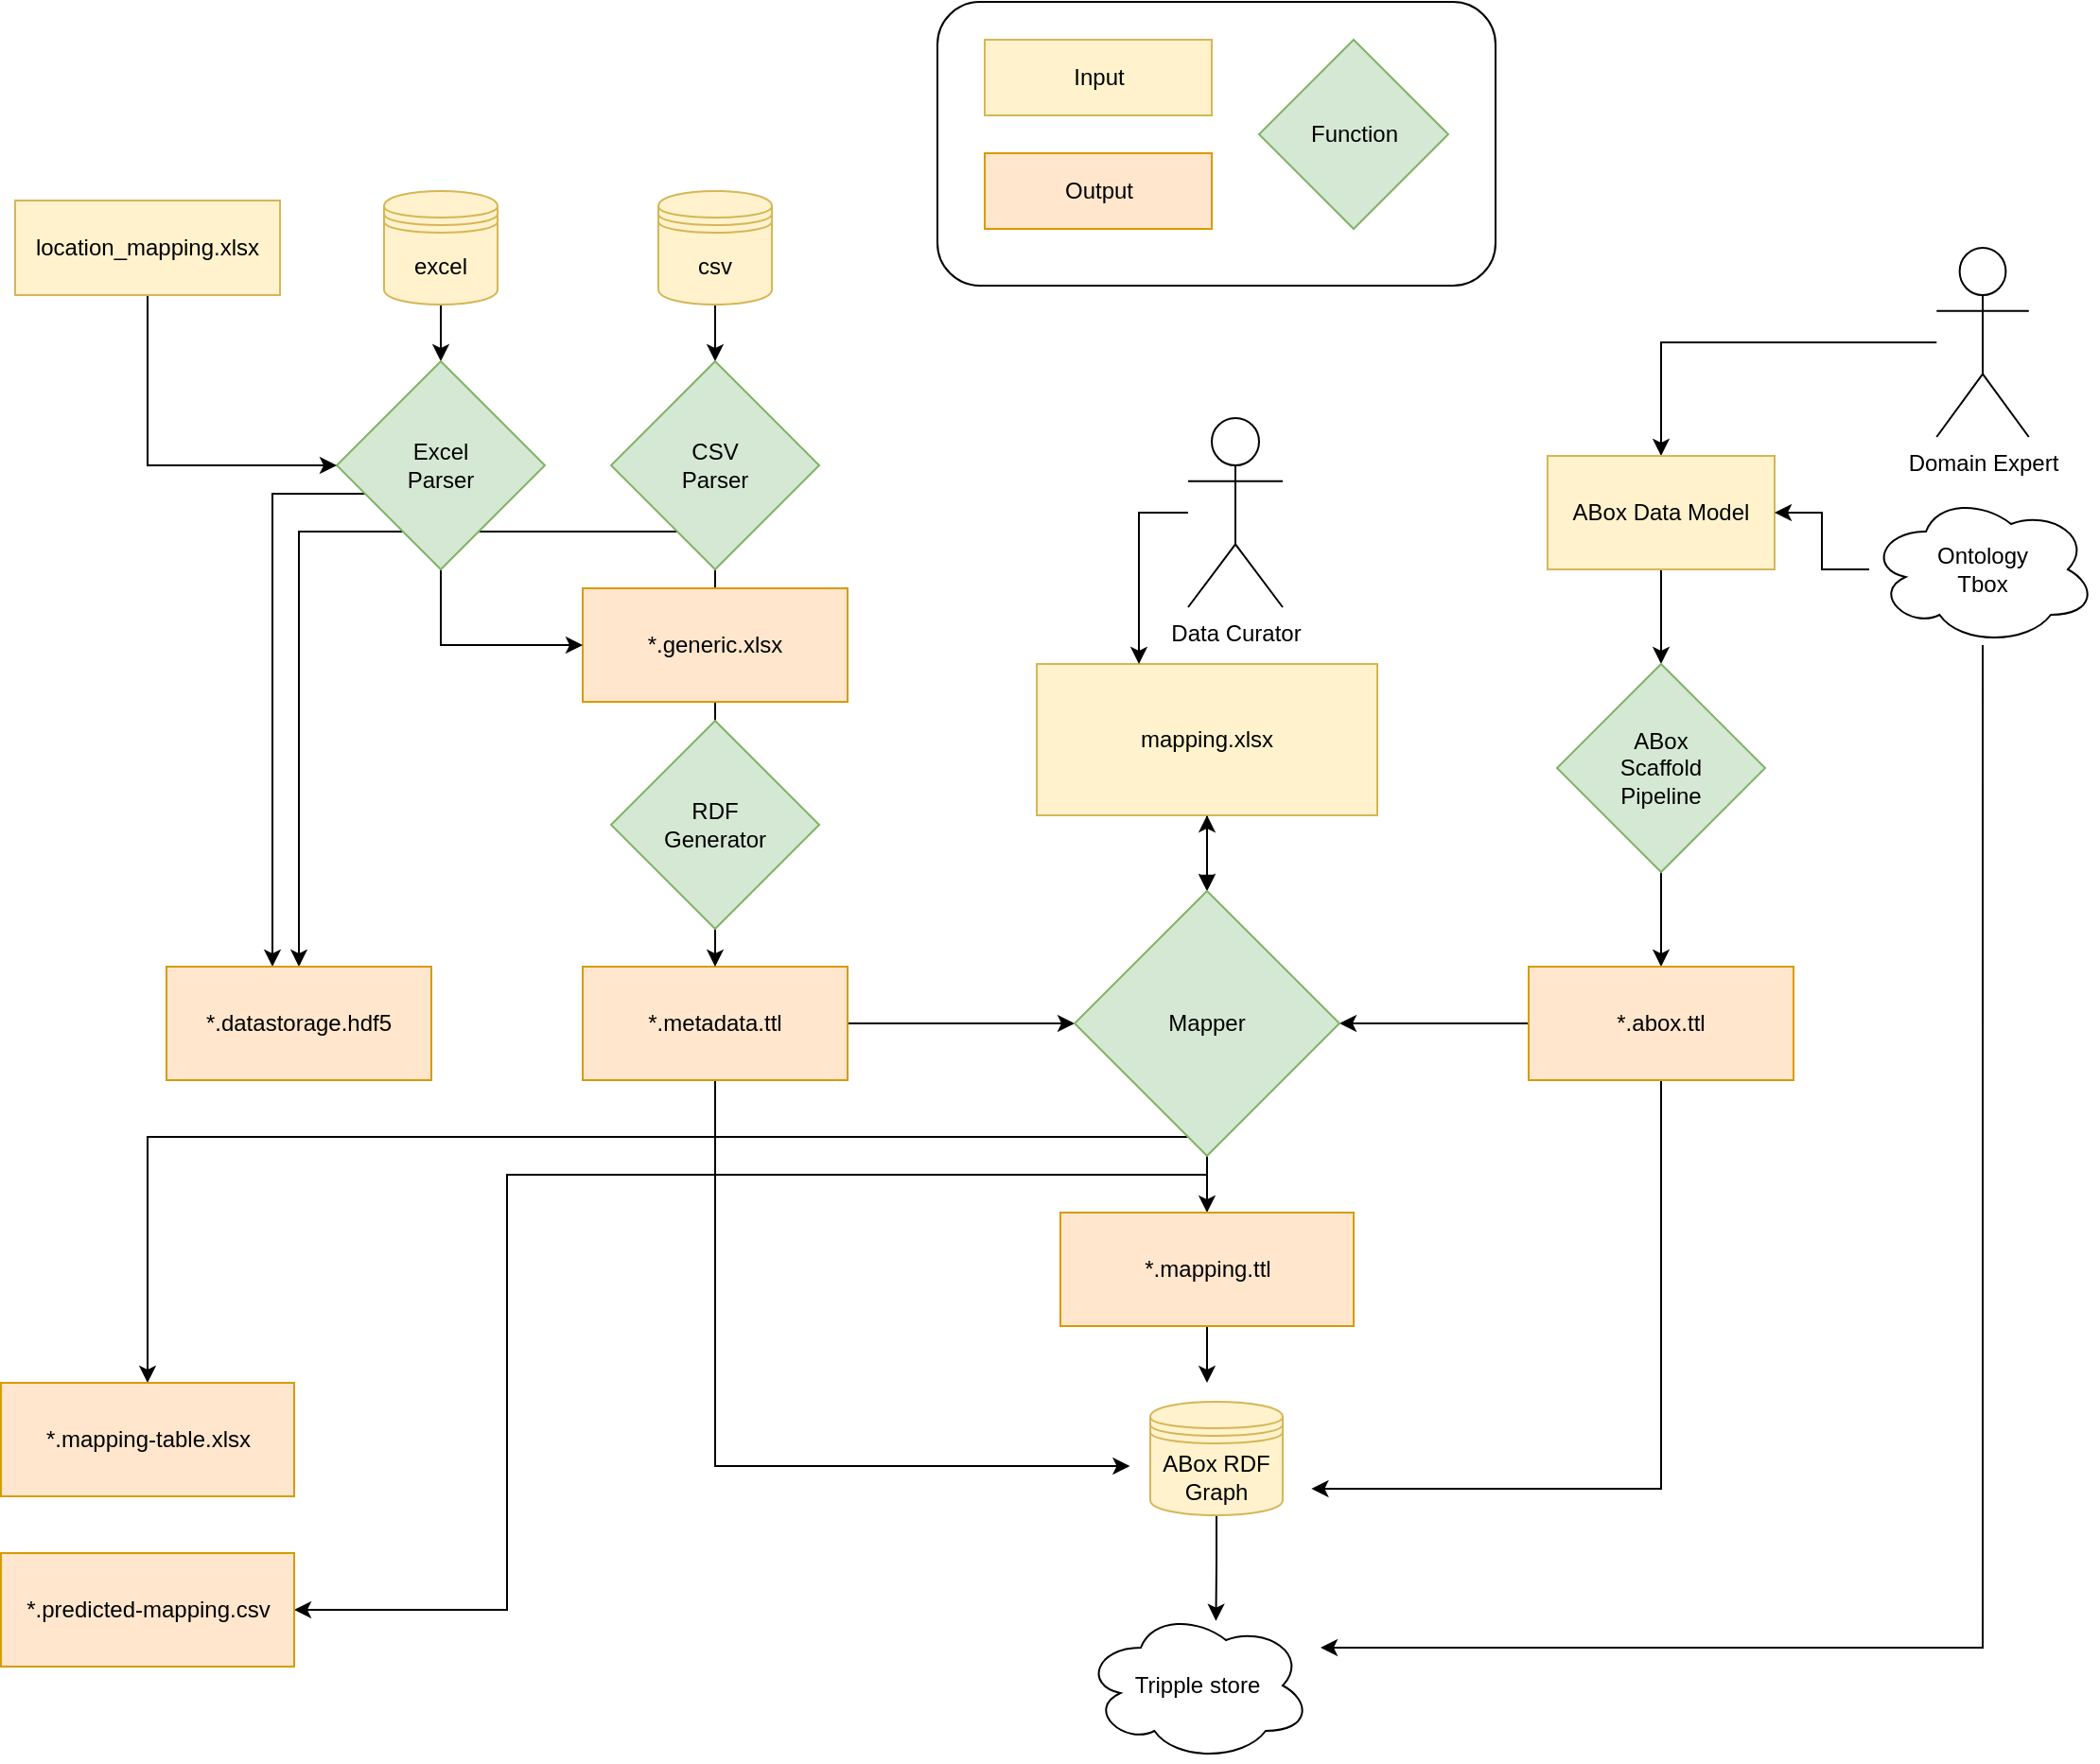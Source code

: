 <mxfile version="17.3.0" type="device"><diagram id="QXUATzbZdyDOHXxU-Kp3" name="Page-1"><mxGraphModel dx="2280" dy="2048" grid="1" gridSize="10" guides="1" tooltips="1" connect="1" arrows="1" fold="1" page="1" pageScale="1" pageWidth="850" pageHeight="1100" math="0" shadow="0"><root><mxCell id="0"/><mxCell id="1" parent="0"/><mxCell id="IBxHB7pxuinkXVKoKDwu-6" value="" style="rounded=1;whiteSpace=wrap;html=1;" vertex="1" parent="1"><mxGeometry x="227.5" y="-120" width="295" height="150" as="geometry"/></mxCell><mxCell id="Oj-j4Ao-y3lhEk5Ltxq4-9" value="" style="edgeStyle=orthogonalEdgeStyle;rounded=0;orthogonalLoop=1;jettySize=auto;html=1;" parent="1" source="Oj-j4Ao-y3lhEk5Ltxq4-1" target="Oj-j4Ao-y3lhEk5Ltxq4-7" edge="1"><mxGeometry relative="1" as="geometry"/></mxCell><mxCell id="Oj-j4Ao-y3lhEk5Ltxq4-1" value="csv" style="shape=datastore;whiteSpace=wrap;html=1;fillColor=#fff2cc;strokeColor=#d6b656;" parent="1" vertex="1"><mxGeometry x="80" y="-20" width="60" height="60" as="geometry"/></mxCell><mxCell id="Oj-j4Ao-y3lhEk5Ltxq4-24" style="edgeStyle=orthogonalEdgeStyle;rounded=0;orthogonalLoop=1;jettySize=auto;html=1;" parent="1" source="Oj-j4Ao-y3lhEk5Ltxq4-2" target="Oj-j4Ao-y3lhEk5Ltxq4-22" edge="1"><mxGeometry relative="1" as="geometry"/></mxCell><mxCell id="Oj-j4Ao-y3lhEk5Ltxq4-29" style="edgeStyle=orthogonalEdgeStyle;rounded=0;orthogonalLoop=1;jettySize=auto;html=1;entryX=0.16;entryY=0.55;entryDx=0;entryDy=0;entryPerimeter=0;" parent="1" source="Oj-j4Ao-y3lhEk5Ltxq4-2" edge="1"><mxGeometry relative="1" as="geometry"><Array as="points"><mxPoint x="110" y="654"/></Array><mxPoint x="329.2" y="654" as="targetPoint"/></mxGeometry></mxCell><mxCell id="Oj-j4Ao-y3lhEk5Ltxq4-2" value="*.metadata.ttl" style="rounded=0;whiteSpace=wrap;html=1;snapToPoint=1;points=[[0.1,0],[0.2,0],[0.3,0],[0.4,0],[0.5,0],[0.6,0],[0.7,0],[0.8,0],[0.9,0],[0,0.1],[0,0.3],[0,0.5],[0,0.7],[0,0.9],[0.1,1],[0.2,1],[0.3,1],[0.4,1],[0.5,1],[0.6,1],[0.7,1],[0.8,1],[0.9,1],[1,0.1],[1,0.3],[1,0.5],[1,0.7],[1,0.9]];fillColor=#ffe6cc;strokeColor=#d79b00;" parent="1" vertex="1"><mxGeometry x="40" y="390" width="140" height="60" as="geometry"/></mxCell><mxCell id="Oj-j4Ao-y3lhEk5Ltxq4-21" style="edgeStyle=orthogonalEdgeStyle;rounded=0;orthogonalLoop=1;jettySize=auto;html=1;entryX=0.5;entryY=0;entryDx=0;entryDy=0;" parent="1" source="Oj-j4Ao-y3lhEk5Ltxq4-3" target="Oj-j4Ao-y3lhEk5Ltxq4-5" edge="1"><mxGeometry relative="1" as="geometry"/></mxCell><mxCell id="Oj-j4Ao-y3lhEk5Ltxq4-3" value="Domain Expert" style="shape=umlActor;verticalLabelPosition=bottom;verticalAlign=top;html=1;outlineConnect=0;" parent="1" vertex="1"><mxGeometry x="755.63" y="10" width="48.75" height="100" as="geometry"/></mxCell><mxCell id="Oj-j4Ao-y3lhEk5Ltxq4-12" style="edgeStyle=orthogonalEdgeStyle;rounded=0;orthogonalLoop=1;jettySize=auto;html=1;entryX=0.5;entryY=0;entryDx=0;entryDy=0;" parent="1" source="Oj-j4Ao-y3lhEk5Ltxq4-5" target="Oj-j4Ao-y3lhEk5Ltxq4-11" edge="1"><mxGeometry relative="1" as="geometry"/></mxCell><mxCell id="Oj-j4Ao-y3lhEk5Ltxq4-5" value="ABox Data Model" style="rounded=0;whiteSpace=wrap;html=1;snapToPoint=1;points=[[0.1,0],[0.2,0],[0.3,0],[0.4,0],[0.5,0],[0.6,0],[0.7,0],[0.8,0],[0.9,0],[0,0.1],[0,0.3],[0,0.5],[0,0.7],[0,0.9],[0.1,1],[0.2,1],[0.3,1],[0.4,1],[0.5,1],[0.6,1],[0.7,1],[0.8,1],[0.9,1],[1,0.1],[1,0.3],[1,0.5],[1,0.7],[1,0.9]];fillColor=#fff2cc;strokeColor=#d6b656;" parent="1" vertex="1"><mxGeometry x="550" y="120" width="120" height="60" as="geometry"/></mxCell><mxCell id="Oj-j4Ao-y3lhEk5Ltxq4-10" value="" style="edgeStyle=orthogonalEdgeStyle;rounded=0;orthogonalLoop=1;jettySize=auto;html=1;" parent="1" source="Oj-j4Ao-y3lhEk5Ltxq4-7" target="Oj-j4Ao-y3lhEk5Ltxq4-2" edge="1"><mxGeometry relative="1" as="geometry"/></mxCell><mxCell id="0nCgnSdl0W58mqfzJ-fQ-10" style="edgeStyle=orthogonalEdgeStyle;rounded=0;orthogonalLoop=1;jettySize=auto;html=1;entryX=0.5;entryY=0;entryDx=0;entryDy=0;startArrow=none;startFill=0;" parent="1" source="Oj-j4Ao-y3lhEk5Ltxq4-7" target="0nCgnSdl0W58mqfzJ-fQ-8" edge="1"><mxGeometry relative="1" as="geometry"><Array as="points"><mxPoint x="-110" y="160"/></Array></mxGeometry></mxCell><mxCell id="Oj-j4Ao-y3lhEk5Ltxq4-7" value="CSV&lt;br&gt;Parser" style="rhombus;whiteSpace=wrap;html=1;fillColor=#d5e8d4;strokeColor=#82b366;" parent="1" vertex="1"><mxGeometry x="55" y="70" width="110" height="110" as="geometry"/></mxCell><mxCell id="Oj-j4Ao-y3lhEk5Ltxq4-14" style="edgeStyle=orthogonalEdgeStyle;rounded=0;orthogonalLoop=1;jettySize=auto;html=1;" parent="1" source="Oj-j4Ao-y3lhEk5Ltxq4-11" target="Oj-j4Ao-y3lhEk5Ltxq4-13" edge="1"><mxGeometry relative="1" as="geometry"/></mxCell><mxCell id="Oj-j4Ao-y3lhEk5Ltxq4-11" value="ABox&lt;br&gt;Scaffold&lt;br&gt;Pipeline" style="rhombus;whiteSpace=wrap;html=1;fillColor=#d5e8d4;strokeColor=#82b366;" parent="1" vertex="1"><mxGeometry x="555" y="230" width="110" height="110" as="geometry"/></mxCell><mxCell id="Oj-j4Ao-y3lhEk5Ltxq4-25" style="edgeStyle=orthogonalEdgeStyle;rounded=0;orthogonalLoop=1;jettySize=auto;html=1;entryX=1;entryY=0.5;entryDx=0;entryDy=0;" parent="1" source="Oj-j4Ao-y3lhEk5Ltxq4-13" target="Oj-j4Ao-y3lhEk5Ltxq4-22" edge="1"><mxGeometry relative="1" as="geometry"/></mxCell><mxCell id="Oj-j4Ao-y3lhEk5Ltxq4-31" style="edgeStyle=orthogonalEdgeStyle;rounded=0;orthogonalLoop=1;jettySize=auto;html=1;entryX=0.96;entryY=0.7;entryDx=0;entryDy=0;entryPerimeter=0;" parent="1" source="Oj-j4Ao-y3lhEk5Ltxq4-13" edge="1"><mxGeometry relative="1" as="geometry"><Array as="points"><mxPoint x="610" y="666"/></Array><mxPoint x="425.2" y="666" as="targetPoint"/></mxGeometry></mxCell><mxCell id="Oj-j4Ao-y3lhEk5Ltxq4-13" value="*.abox.ttl" style="rounded=0;whiteSpace=wrap;html=1;snapToPoint=1;points=[[0.1,0],[0.2,0],[0.3,0],[0.4,0],[0.5,0],[0.6,0],[0.7,0],[0.8,0],[0.9,0],[0,0.1],[0,0.3],[0,0.5],[0,0.7],[0,0.9],[0.1,1],[0.2,1],[0.3,1],[0.4,1],[0.5,1],[0.6,1],[0.7,1],[0.8,1],[0.9,1],[1,0.1],[1,0.3],[1,0.5],[1,0.7],[1,0.9]];fillColor=#ffe6cc;strokeColor=#d79b00;" parent="1" vertex="1"><mxGeometry x="540" y="390" width="140" height="60" as="geometry"/></mxCell><mxCell id="Oj-j4Ao-y3lhEk5Ltxq4-17" style="edgeStyle=orthogonalEdgeStyle;rounded=0;orthogonalLoop=1;jettySize=auto;html=1;entryX=1;entryY=0.5;entryDx=0;entryDy=0;" parent="1" source="Oj-j4Ao-y3lhEk5Ltxq4-16" target="Oj-j4Ao-y3lhEk5Ltxq4-5" edge="1"><mxGeometry relative="1" as="geometry"/></mxCell><mxCell id="Oj-j4Ao-y3lhEk5Ltxq4-32" style="edgeStyle=orthogonalEdgeStyle;rounded=0;orthogonalLoop=1;jettySize=auto;html=1;" parent="1" source="Oj-j4Ao-y3lhEk5Ltxq4-16" edge="1"><mxGeometry relative="1" as="geometry"><Array as="points"><mxPoint x="780" y="750"/></Array><mxPoint x="430" y="750" as="targetPoint"/></mxGeometry></mxCell><mxCell id="Oj-j4Ao-y3lhEk5Ltxq4-16" value="&lt;span&gt;Ontology&lt;br&gt;Tbox&lt;br&gt;&lt;/span&gt;" style="ellipse;shape=cloud;whiteSpace=wrap;html=1;" parent="1" vertex="1"><mxGeometry x="720.01" y="140" width="120" height="80" as="geometry"/></mxCell><mxCell id="Oj-j4Ao-y3lhEk5Ltxq4-23" style="edgeStyle=orthogonalEdgeStyle;rounded=0;orthogonalLoop=1;jettySize=auto;html=1;entryX=0.5;entryY=0;entryDx=0;entryDy=0;" parent="1" source="Oj-j4Ao-y3lhEk5Ltxq4-18" target="Oj-j4Ao-y3lhEk5Ltxq4-22" edge="1"><mxGeometry relative="1" as="geometry"/></mxCell><mxCell id="Oj-j4Ao-y3lhEk5Ltxq4-18" value="mapping.xlsx" style="rounded=0;whiteSpace=wrap;html=1;snapToPoint=1;points=[[0.1,0],[0.2,0],[0.3,0],[0.4,0],[0.5,0],[0.6,0],[0.7,0],[0.8,0],[0.9,0],[0,0.1],[0,0.3],[0,0.5],[0,0.7],[0,0.9],[0.1,1],[0.2,1],[0.3,1],[0.4,1],[0.5,1],[0.6,1],[0.7,1],[0.8,1],[0.9,1],[1,0.1],[1,0.3],[1,0.5],[1,0.7],[1,0.9]];fillColor=#fff2cc;strokeColor=#d6b656;" parent="1" vertex="1"><mxGeometry x="280" y="230" width="180" height="80" as="geometry"/></mxCell><mxCell id="Oj-j4Ao-y3lhEk5Ltxq4-19" style="edgeStyle=orthogonalEdgeStyle;rounded=0;orthogonalLoop=1;jettySize=auto;html=1;entryX=0.3;entryY=0;entryDx=0;entryDy=0;" parent="1" source="Oj-j4Ao-y3lhEk5Ltxq4-20" target="Oj-j4Ao-y3lhEk5Ltxq4-18" edge="1"><mxGeometry relative="1" as="geometry"><Array as="points"><mxPoint x="334" y="150"/></Array></mxGeometry></mxCell><mxCell id="Oj-j4Ao-y3lhEk5Ltxq4-20" value="Data Curator" style="shape=umlActor;verticalLabelPosition=bottom;verticalAlign=top;html=1;outlineConnect=0;" parent="1" vertex="1"><mxGeometry x="360" y="100" width="50" height="100" as="geometry"/></mxCell><mxCell id="Oj-j4Ao-y3lhEk5Ltxq4-28" style="edgeStyle=orthogonalEdgeStyle;rounded=0;orthogonalLoop=1;jettySize=auto;html=1;entryX=0.5;entryY=0;entryDx=0;entryDy=0;" parent="1" source="Oj-j4Ao-y3lhEk5Ltxq4-22" target="Oj-j4Ao-y3lhEk5Ltxq4-27" edge="1"><mxGeometry relative="1" as="geometry"/></mxCell><mxCell id="0nCgnSdl0W58mqfzJ-fQ-3" style="edgeStyle=orthogonalEdgeStyle;rounded=0;orthogonalLoop=1;jettySize=auto;html=1;entryX=0.5;entryY=0;entryDx=0;entryDy=0;" parent="1" source="Oj-j4Ao-y3lhEk5Ltxq4-22" target="0nCgnSdl0W58mqfzJ-fQ-4" edge="1"><mxGeometry relative="1" as="geometry"><mxPoint x="-190" y="600" as="targetPoint"/><Array as="points"><mxPoint x="-190" y="480"/><mxPoint x="-190" y="610"/></Array></mxGeometry></mxCell><mxCell id="0nCgnSdl0W58mqfzJ-fQ-7" style="edgeStyle=orthogonalEdgeStyle;rounded=0;orthogonalLoop=1;jettySize=auto;html=1;startArrow=block;startFill=1;" parent="1" source="Oj-j4Ao-y3lhEk5Ltxq4-22" edge="1"><mxGeometry relative="1" as="geometry"><mxPoint x="370" y="310" as="targetPoint"/></mxGeometry></mxCell><mxCell id="IBxHB7pxuinkXVKoKDwu-5" style="edgeStyle=orthogonalEdgeStyle;rounded=0;orthogonalLoop=1;jettySize=auto;html=1;entryX=1;entryY=0.5;entryDx=0;entryDy=0;" edge="1" parent="1" source="Oj-j4Ao-y3lhEk5Ltxq4-22" target="IBxHB7pxuinkXVKoKDwu-4"><mxGeometry relative="1" as="geometry"><Array as="points"><mxPoint x="370" y="500"/><mxPoint y="500"/><mxPoint y="730"/></Array></mxGeometry></mxCell><mxCell id="Oj-j4Ao-y3lhEk5Ltxq4-22" value="Mapper" style="rhombus;whiteSpace=wrap;html=1;fillColor=#d5e8d4;strokeColor=#82b366;" parent="1" vertex="1"><mxGeometry x="300" y="350" width="140" height="140" as="geometry"/></mxCell><mxCell id="Oj-j4Ao-y3lhEk5Ltxq4-30" style="edgeStyle=orthogonalEdgeStyle;rounded=0;orthogonalLoop=1;jettySize=auto;html=1;" parent="1" source="Oj-j4Ao-y3lhEk5Ltxq4-27" edge="1"><mxGeometry relative="1" as="geometry"><mxPoint x="370" y="610" as="targetPoint"/></mxGeometry></mxCell><mxCell id="Oj-j4Ao-y3lhEk5Ltxq4-27" value="*.mapping.ttl" style="whiteSpace=wrap;html=1;fillColor=#ffe6cc;strokeColor=#d79b00;" parent="1" vertex="1"><mxGeometry x="292.5" y="520" width="155" height="60" as="geometry"/></mxCell><mxCell id="BFhZ3KeiBH2LgdSOphHd-1" value="Input" style="rounded=0;whiteSpace=wrap;html=1;snapToPoint=1;points=[[0.1,0],[0.2,0],[0.3,0],[0.4,0],[0.5,0],[0.6,0],[0.7,0],[0.8,0],[0.9,0],[0,0.1],[0,0.3],[0,0.5],[0,0.7],[0,0.9],[0.1,1],[0.2,1],[0.3,1],[0.4,1],[0.5,1],[0.6,1],[0.7,1],[0.8,1],[0.9,1],[1,0.1],[1,0.3],[1,0.5],[1,0.7],[1,0.9]];fillColor=#fff2cc;strokeColor=#d6b656;" parent="1" vertex="1"><mxGeometry x="252.5" y="-100" width="120" height="40" as="geometry"/></mxCell><mxCell id="BFhZ3KeiBH2LgdSOphHd-2" value="Output" style="rounded=0;whiteSpace=wrap;html=1;snapToPoint=1;points=[[0.1,0],[0.2,0],[0.3,0],[0.4,0],[0.5,0],[0.6,0],[0.7,0],[0.8,0],[0.9,0],[0,0.1],[0,0.3],[0,0.5],[0,0.7],[0,0.9],[0.1,1],[0.2,1],[0.3,1],[0.4,1],[0.5,1],[0.6,1],[0.7,1],[0.8,1],[0.9,1],[1,0.1],[1,0.3],[1,0.5],[1,0.7],[1,0.9]];fillColor=#ffe6cc;strokeColor=#d79b00;" parent="1" vertex="1"><mxGeometry x="252.5" y="-40" width="120" height="40" as="geometry"/></mxCell><mxCell id="BFhZ3KeiBH2LgdSOphHd-4" value="Function" style="rhombus;whiteSpace=wrap;html=1;fillColor=#d5e8d4;strokeColor=#82b366;" parent="1" vertex="1"><mxGeometry x="397.5" y="-100" width="100" height="100" as="geometry"/></mxCell><mxCell id="O5ZpWCfbUt1rQ3RG2W13-1" value="*.generic.xlsx" style="rounded=0;whiteSpace=wrap;html=1;snapToPoint=1;points=[[0.1,0],[0.2,0],[0.3,0],[0.4,0],[0.5,0],[0.6,0],[0.7,0],[0.8,0],[0.9,0],[0,0.1],[0,0.3],[0,0.5],[0,0.7],[0,0.9],[0.1,1],[0.2,1],[0.3,1],[0.4,1],[0.5,1],[0.6,1],[0.7,1],[0.8,1],[0.9,1],[1,0.1],[1,0.3],[1,0.5],[1,0.7],[1,0.9]];fillColor=#ffe6cc;strokeColor=#d79b00;" parent="1" vertex="1"><mxGeometry x="40" y="190" width="140" height="60" as="geometry"/></mxCell><mxCell id="O5ZpWCfbUt1rQ3RG2W13-2" value="" style="edgeStyle=orthogonalEdgeStyle;rounded=0;orthogonalLoop=1;jettySize=auto;html=1;" parent="1" source="O5ZpWCfbUt1rQ3RG2W13-3" target="O5ZpWCfbUt1rQ3RG2W13-4" edge="1"><mxGeometry relative="1" as="geometry"/></mxCell><mxCell id="O5ZpWCfbUt1rQ3RG2W13-3" value="excel" style="shape=datastore;whiteSpace=wrap;html=1;fillColor=#fff2cc;strokeColor=#d6b656;" parent="1" vertex="1"><mxGeometry x="-65" y="-20" width="60" height="60" as="geometry"/></mxCell><mxCell id="O5ZpWCfbUt1rQ3RG2W13-6" style="edgeStyle=orthogonalEdgeStyle;rounded=0;orthogonalLoop=1;jettySize=auto;html=1;entryX=0;entryY=0.5;entryDx=0;entryDy=0;" parent="1" source="O5ZpWCfbUt1rQ3RG2W13-4" target="O5ZpWCfbUt1rQ3RG2W13-1" edge="1"><mxGeometry relative="1" as="geometry"><Array as="points"><mxPoint x="-35" y="220"/></Array></mxGeometry></mxCell><mxCell id="0nCgnSdl0W58mqfzJ-fQ-9" style="edgeStyle=orthogonalEdgeStyle;rounded=0;orthogonalLoop=1;jettySize=auto;html=1;entryX=0.4;entryY=0;entryDx=0;entryDy=0;startArrow=none;startFill=0;" parent="1" source="O5ZpWCfbUt1rQ3RG2W13-4" target="0nCgnSdl0W58mqfzJ-fQ-8" edge="1"><mxGeometry relative="1" as="geometry"><Array as="points"><mxPoint x="-124" y="140"/></Array></mxGeometry></mxCell><mxCell id="O5ZpWCfbUt1rQ3RG2W13-4" value="Excel&lt;br&gt;Parser" style="rhombus;whiteSpace=wrap;html=1;fillColor=#d5e8d4;strokeColor=#82b366;" parent="1" vertex="1"><mxGeometry x="-90" y="70" width="110" height="110" as="geometry"/></mxCell><mxCell id="O5ZpWCfbUt1rQ3RG2W13-8" value="RDF&lt;br&gt;Generator" style="rhombus;whiteSpace=wrap;html=1;fillColor=#d5e8d4;strokeColor=#82b366;" parent="1" vertex="1"><mxGeometry x="55" y="260" width="110" height="110" as="geometry"/></mxCell><mxCell id="0nCgnSdl0W58mqfzJ-fQ-2" style="edgeStyle=orthogonalEdgeStyle;rounded=0;orthogonalLoop=1;jettySize=auto;html=1;entryX=0;entryY=0.5;entryDx=0;entryDy=0;" parent="1" source="0nCgnSdl0W58mqfzJ-fQ-1" target="O5ZpWCfbUt1rQ3RG2W13-4" edge="1"><mxGeometry relative="1" as="geometry"><Array as="points"><mxPoint x="-190" y="125"/></Array></mxGeometry></mxCell><mxCell id="0nCgnSdl0W58mqfzJ-fQ-1" value="location_mapping.xlsx" style="rounded=0;whiteSpace=wrap;html=1;snapToPoint=1;points=[[0.1,0],[0.2,0],[0.3,0],[0.4,0],[0.5,0],[0.6,0],[0.7,0],[0.8,0],[0.9,0],[0,0.1],[0,0.3],[0,0.5],[0,0.7],[0,0.9],[0.1,1],[0.2,1],[0.3,1],[0.4,1],[0.5,1],[0.6,1],[0.7,1],[0.8,1],[0.9,1],[1,0.1],[1,0.3],[1,0.5],[1,0.7],[1,0.9]];fillColor=#fff2cc;strokeColor=#d6b656;" parent="1" vertex="1"><mxGeometry x="-260" y="-15" width="140" height="50" as="geometry"/></mxCell><mxCell id="0nCgnSdl0W58mqfzJ-fQ-4" value="*.mapping-table.xlsx" style="whiteSpace=wrap;html=1;fillColor=#ffe6cc;strokeColor=#d79b00;" parent="1" vertex="1"><mxGeometry x="-267.5" y="610" width="155" height="60" as="geometry"/></mxCell><mxCell id="0nCgnSdl0W58mqfzJ-fQ-8" value="*.datastorage.hdf5" style="rounded=0;whiteSpace=wrap;html=1;snapToPoint=1;points=[[0.1,0],[0.2,0],[0.3,0],[0.4,0],[0.5,0],[0.6,0],[0.7,0],[0.8,0],[0.9,0],[0,0.1],[0,0.3],[0,0.5],[0,0.7],[0,0.9],[0.1,1],[0.2,1],[0.3,1],[0.4,1],[0.5,1],[0.6,1],[0.7,1],[0.8,1],[0.9,1],[1,0.1],[1,0.3],[1,0.5],[1,0.7],[1,0.9]];fillColor=#ffe6cc;strokeColor=#d79b00;" parent="1" vertex="1"><mxGeometry x="-180" y="390" width="140" height="60" as="geometry"/></mxCell><mxCell id="IBxHB7pxuinkXVKoKDwu-1" value="&lt;span&gt;Tripple store&lt;/span&gt;" style="ellipse;shape=cloud;whiteSpace=wrap;html=1;" vertex="1" parent="1"><mxGeometry x="305" y="730" width="120" height="80" as="geometry"/></mxCell><mxCell id="IBxHB7pxuinkXVKoKDwu-3" style="edgeStyle=orthogonalEdgeStyle;rounded=0;orthogonalLoop=1;jettySize=auto;html=1;entryX=0.581;entryY=0.073;entryDx=0;entryDy=0;entryPerimeter=0;" edge="1" parent="1" source="IBxHB7pxuinkXVKoKDwu-2" target="IBxHB7pxuinkXVKoKDwu-1"><mxGeometry relative="1" as="geometry"><mxPoint x="375" y="710" as="targetPoint"/></mxGeometry></mxCell><mxCell id="IBxHB7pxuinkXVKoKDwu-2" value="ABox RDF&lt;br&gt;Graph" style="shape=datastore;whiteSpace=wrap;html=1;fillColor=#fff2cc;strokeColor=#d6b656;" vertex="1" parent="1"><mxGeometry x="340" y="620" width="70" height="60" as="geometry"/></mxCell><mxCell id="IBxHB7pxuinkXVKoKDwu-4" value="*.predicted-mapping.csv" style="whiteSpace=wrap;html=1;fillColor=#ffe6cc;strokeColor=#d79b00;" vertex="1" parent="1"><mxGeometry x="-267.5" y="700" width="155" height="60" as="geometry"/></mxCell></root></mxGraphModel></diagram></mxfile>
